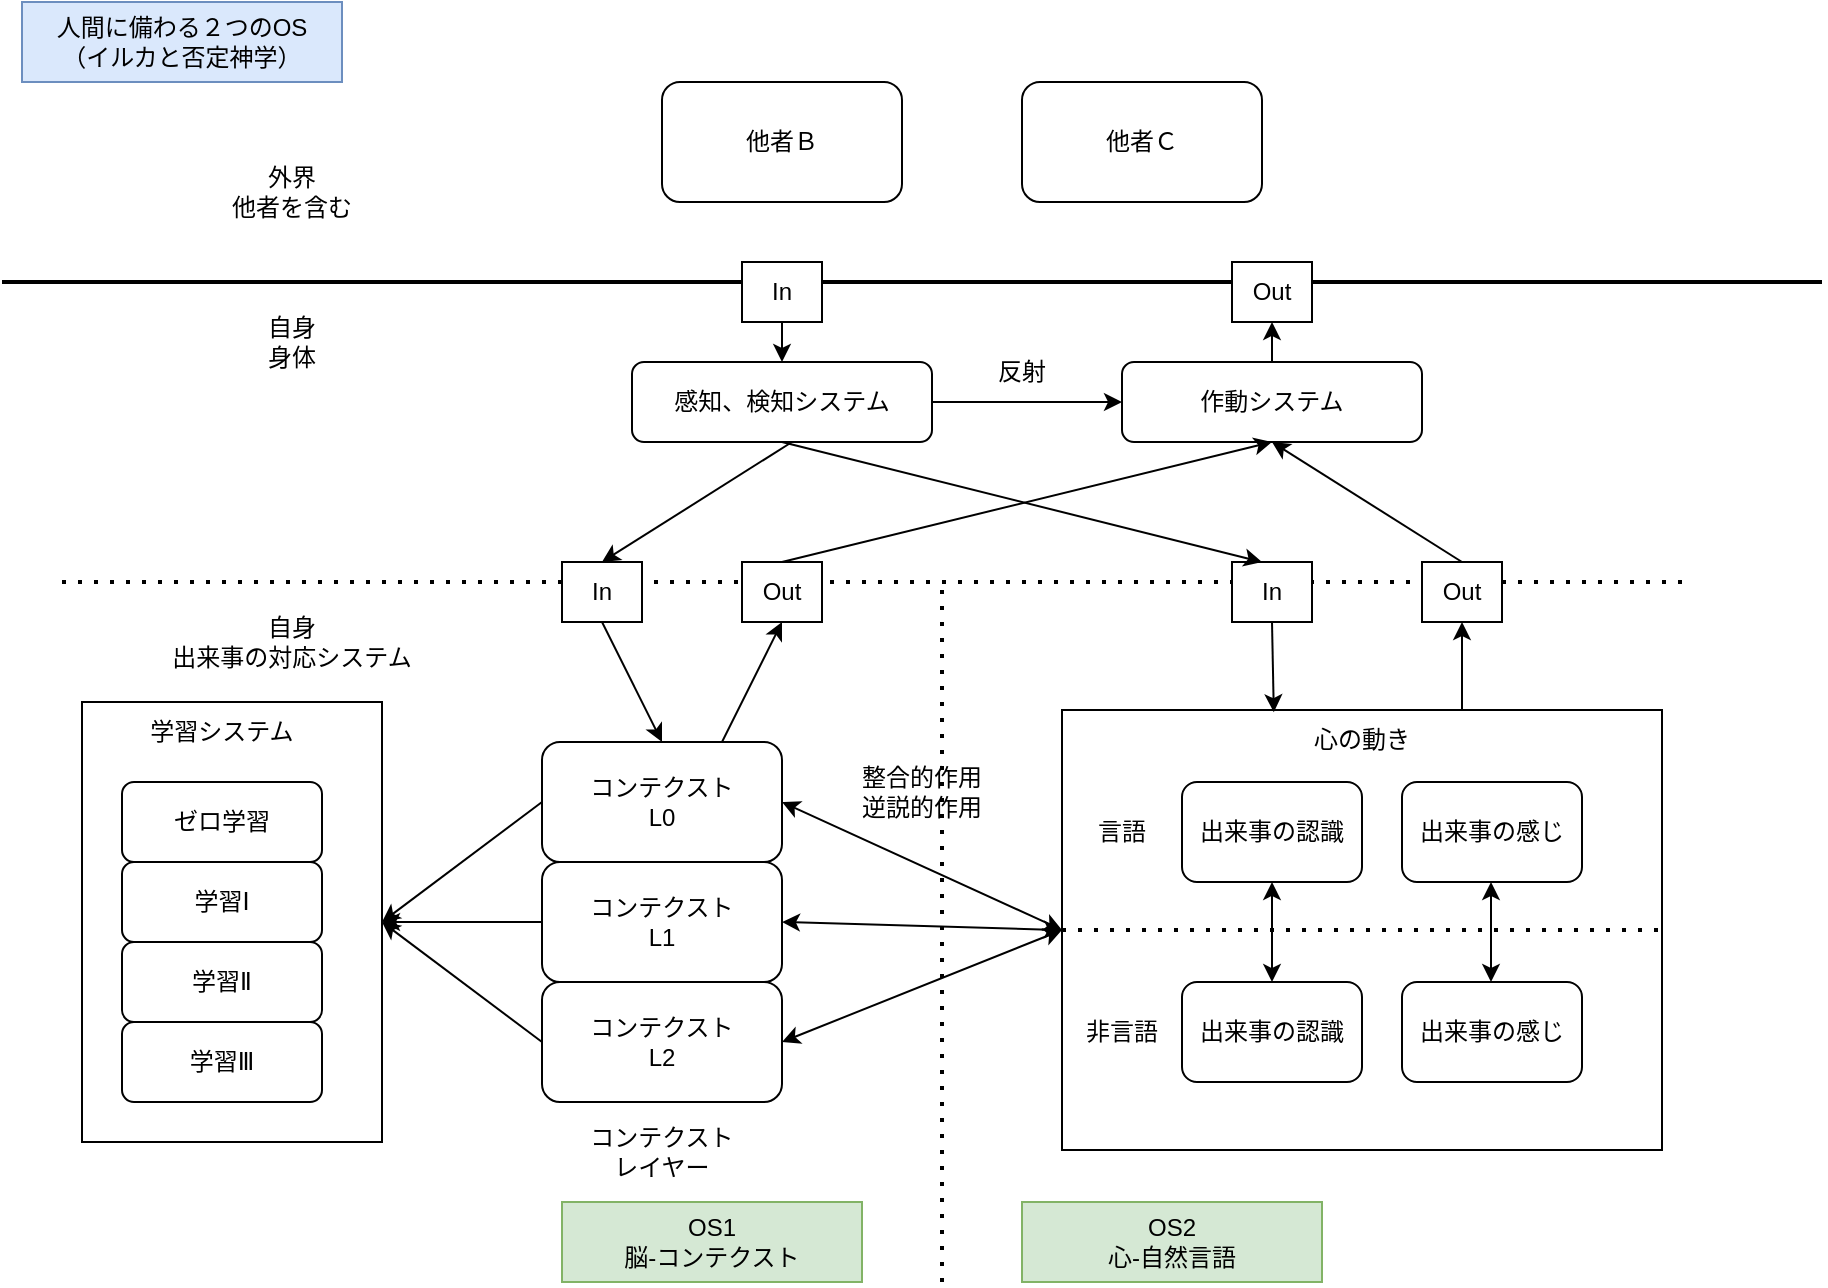 <mxfile version="27.1.1">
  <diagram name="ページ1" id="S_kUJT9KA9FsG-NEApi9">
    <mxGraphModel dx="1064" dy="883" grid="1" gridSize="10" guides="1" tooltips="1" connect="1" arrows="1" fold="1" page="1" pageScale="1" pageWidth="1169" pageHeight="827" math="0" shadow="0">
      <root>
        <mxCell id="0" />
        <mxCell id="1" parent="0" />
        <mxCell id="csjtqq58R8e39ZMjAbV3-31" value="" style="rounded=0;whiteSpace=wrap;html=1;" vertex="1" parent="1">
          <mxGeometry x="620" y="394" width="300" height="220" as="geometry" />
        </mxCell>
        <mxCell id="csjtqq58R8e39ZMjAbV3-20" value="" style="rounded=0;whiteSpace=wrap;html=1;" vertex="1" parent="1">
          <mxGeometry x="130" y="390" width="150" height="220" as="geometry" />
        </mxCell>
        <mxCell id="csjtqq58R8e39ZMjAbV3-1" value="&lt;div&gt;人間に備わる&lt;span style=&quot;background-color: transparent; color: light-dark(rgb(0, 0, 0), rgb(255, 255, 255));&quot;&gt;２つのOS&lt;/span&gt;&lt;/div&gt;&lt;div&gt;&lt;span style=&quot;background-color: transparent; color: light-dark(rgb(0, 0, 0), rgb(255, 255, 255));&quot;&gt;（イルカと否定神学）&lt;/span&gt;&lt;/div&gt;" style="text;html=1;align=center;verticalAlign=middle;whiteSpace=wrap;rounded=0;fillColor=#dae8fc;strokeColor=#6c8ebf;" vertex="1" parent="1">
          <mxGeometry x="100" y="40" width="160" height="40" as="geometry" />
        </mxCell>
        <mxCell id="csjtqq58R8e39ZMjAbV3-2" value="&lt;div&gt;OS1&lt;/div&gt;脳-コンテクスト" style="text;html=1;align=center;verticalAlign=middle;whiteSpace=wrap;rounded=0;fillColor=#d5e8d4;strokeColor=#82b366;" vertex="1" parent="1">
          <mxGeometry x="370" y="640" width="150" height="40" as="geometry" />
        </mxCell>
        <mxCell id="csjtqq58R8e39ZMjAbV3-3" value="&lt;div&gt;OS2&lt;/div&gt;心-自然言語" style="text;html=1;align=center;verticalAlign=middle;whiteSpace=wrap;rounded=0;fillColor=#d5e8d4;strokeColor=#82b366;" vertex="1" parent="1">
          <mxGeometry x="600" y="640" width="150" height="40" as="geometry" />
        </mxCell>
        <mxCell id="csjtqq58R8e39ZMjAbV3-4" value="" style="endArrow=none;dashed=1;html=1;dashPattern=1 3;strokeWidth=2;rounded=0;" edge="1" parent="1">
          <mxGeometry width="50" height="50" relative="1" as="geometry">
            <mxPoint x="120" y="330" as="sourcePoint" />
            <mxPoint x="930" y="330" as="targetPoint" />
          </mxGeometry>
        </mxCell>
        <mxCell id="csjtqq58R8e39ZMjAbV3-5" value="外界&lt;div&gt;他者を含む&lt;/div&gt;" style="text;html=1;align=center;verticalAlign=middle;whiteSpace=wrap;rounded=0;" vertex="1" parent="1">
          <mxGeometry x="180" y="120" width="110" height="30" as="geometry" />
        </mxCell>
        <mxCell id="csjtqq58R8e39ZMjAbV3-6" value="" style="endArrow=none;dashed=1;html=1;dashPattern=1 3;strokeWidth=2;rounded=0;" edge="1" parent="1">
          <mxGeometry width="50" height="50" relative="1" as="geometry">
            <mxPoint x="560" y="680" as="sourcePoint" />
            <mxPoint x="560" y="330" as="targetPoint" />
          </mxGeometry>
        </mxCell>
        <mxCell id="csjtqq58R8e39ZMjAbV3-7" value="自身&lt;div&gt;出来事の対応システム&lt;/div&gt;" style="text;html=1;align=center;verticalAlign=middle;whiteSpace=wrap;rounded=0;" vertex="1" parent="1">
          <mxGeometry x="160" y="340" width="150" height="40" as="geometry" />
        </mxCell>
        <mxCell id="csjtqq58R8e39ZMjAbV3-8" value="Out" style="rounded=0;whiteSpace=wrap;html=1;" vertex="1" parent="1">
          <mxGeometry x="460" y="320" width="40" height="30" as="geometry" />
        </mxCell>
        <mxCell id="csjtqq58R8e39ZMjAbV3-9" value="In" style="rounded=0;whiteSpace=wrap;html=1;" vertex="1" parent="1">
          <mxGeometry x="705" y="320" width="40" height="30" as="geometry" />
        </mxCell>
        <mxCell id="csjtqq58R8e39ZMjAbV3-10" value="コンテクスト&lt;div&gt;L0&lt;/div&gt;" style="rounded=1;whiteSpace=wrap;html=1;" vertex="1" parent="1">
          <mxGeometry x="360" y="410" width="120" height="60" as="geometry" />
        </mxCell>
        <mxCell id="csjtqq58R8e39ZMjAbV3-11" value="コンテクスト&lt;div&gt;L1&lt;/div&gt;" style="rounded=1;whiteSpace=wrap;html=1;" vertex="1" parent="1">
          <mxGeometry x="360" y="470" width="120" height="60" as="geometry" />
        </mxCell>
        <mxCell id="csjtqq58R8e39ZMjAbV3-12" value="コンテクスト&lt;div&gt;L2&lt;/div&gt;" style="rounded=1;whiteSpace=wrap;html=1;" vertex="1" parent="1">
          <mxGeometry x="360" y="530" width="120" height="60" as="geometry" />
        </mxCell>
        <mxCell id="csjtqq58R8e39ZMjAbV3-13" value="ゼロ学習" style="rounded=1;whiteSpace=wrap;html=1;" vertex="1" parent="1">
          <mxGeometry x="150" y="430" width="100" height="40" as="geometry" />
        </mxCell>
        <mxCell id="csjtqq58R8e39ZMjAbV3-14" value="学習Ⅱ" style="rounded=1;whiteSpace=wrap;html=1;" vertex="1" parent="1">
          <mxGeometry x="150" y="510" width="100" height="40" as="geometry" />
        </mxCell>
        <mxCell id="csjtqq58R8e39ZMjAbV3-15" value="学習Ⅲ" style="rounded=1;whiteSpace=wrap;html=1;" vertex="1" parent="1">
          <mxGeometry x="150" y="550" width="100" height="40" as="geometry" />
        </mxCell>
        <mxCell id="csjtqq58R8e39ZMjAbV3-16" value="学習Ⅰ" style="rounded=1;whiteSpace=wrap;html=1;" vertex="1" parent="1">
          <mxGeometry x="150" y="470" width="100" height="40" as="geometry" />
        </mxCell>
        <mxCell id="csjtqq58R8e39ZMjAbV3-17" value="" style="endArrow=classic;html=1;rounded=0;exitX=0.5;exitY=1;exitDx=0;exitDy=0;entryX=0.5;entryY=0;entryDx=0;entryDy=0;" edge="1" parent="1" source="csjtqq58R8e39ZMjAbV3-18" target="csjtqq58R8e39ZMjAbV3-10">
          <mxGeometry width="50" height="50" relative="1" as="geometry">
            <mxPoint x="690" y="440" as="sourcePoint" />
            <mxPoint x="740" y="390" as="targetPoint" />
          </mxGeometry>
        </mxCell>
        <mxCell id="csjtqq58R8e39ZMjAbV3-18" value="In" style="rounded=0;whiteSpace=wrap;html=1;" vertex="1" parent="1">
          <mxGeometry x="370" y="320" width="40" height="30" as="geometry" />
        </mxCell>
        <mxCell id="csjtqq58R8e39ZMjAbV3-19" value="" style="endArrow=classic;html=1;rounded=0;exitX=0;exitY=0.5;exitDx=0;exitDy=0;entryX=1;entryY=0.5;entryDx=0;entryDy=0;" edge="1" parent="1" source="csjtqq58R8e39ZMjAbV3-10" target="csjtqq58R8e39ZMjAbV3-20">
          <mxGeometry width="50" height="50" relative="1" as="geometry">
            <mxPoint x="540" y="470" as="sourcePoint" />
            <mxPoint x="270" y="430" as="targetPoint" />
          </mxGeometry>
        </mxCell>
        <mxCell id="csjtqq58R8e39ZMjAbV3-21" value="学習システム" style="text;html=1;align=center;verticalAlign=middle;whiteSpace=wrap;rounded=0;" vertex="1" parent="1">
          <mxGeometry x="150" y="390" width="100" height="30" as="geometry" />
        </mxCell>
        <mxCell id="csjtqq58R8e39ZMjAbV3-22" value="" style="endArrow=classic;html=1;rounded=0;entryX=1;entryY=0.5;entryDx=0;entryDy=0;" edge="1" parent="1" source="csjtqq58R8e39ZMjAbV3-11" target="csjtqq58R8e39ZMjAbV3-20">
          <mxGeometry width="50" height="50" relative="1" as="geometry">
            <mxPoint x="430" y="630" as="sourcePoint" />
            <mxPoint x="350" y="690" as="targetPoint" />
          </mxGeometry>
        </mxCell>
        <mxCell id="csjtqq58R8e39ZMjAbV3-23" value="" style="endArrow=classic;html=1;rounded=0;exitX=0;exitY=0.5;exitDx=0;exitDy=0;entryX=1;entryY=0.5;entryDx=0;entryDy=0;" edge="1" parent="1" source="csjtqq58R8e39ZMjAbV3-12" target="csjtqq58R8e39ZMjAbV3-20">
          <mxGeometry width="50" height="50" relative="1" as="geometry">
            <mxPoint x="360" y="570" as="sourcePoint" />
            <mxPoint x="280" y="500" as="targetPoint" />
          </mxGeometry>
        </mxCell>
        <mxCell id="csjtqq58R8e39ZMjAbV3-24" value="" style="endArrow=classic;html=1;rounded=0;exitX=0.75;exitY=0;exitDx=0;exitDy=0;entryX=0.5;entryY=1;entryDx=0;entryDy=0;" edge="1" parent="1" source="csjtqq58R8e39ZMjAbV3-10" target="csjtqq58R8e39ZMjAbV3-8">
          <mxGeometry width="50" height="50" relative="1" as="geometry">
            <mxPoint x="510" y="420" as="sourcePoint" />
            <mxPoint x="500" y="480" as="targetPoint" />
          </mxGeometry>
        </mxCell>
        <mxCell id="csjtqq58R8e39ZMjAbV3-25" value="Out" style="rounded=0;whiteSpace=wrap;html=1;" vertex="1" parent="1">
          <mxGeometry x="800" y="320" width="40" height="30" as="geometry" />
        </mxCell>
        <mxCell id="csjtqq58R8e39ZMjAbV3-27" value="出来事の認識" style="rounded=1;whiteSpace=wrap;html=1;" vertex="1" parent="1">
          <mxGeometry x="680" y="430" width="90" height="50" as="geometry" />
        </mxCell>
        <mxCell id="csjtqq58R8e39ZMjAbV3-29" value="コンテクスト&lt;div&gt;レイヤー&lt;/div&gt;" style="text;html=1;align=center;verticalAlign=middle;whiteSpace=wrap;rounded=0;" vertex="1" parent="1">
          <mxGeometry x="370" y="600" width="100" height="30" as="geometry" />
        </mxCell>
        <mxCell id="csjtqq58R8e39ZMjAbV3-30" value="" style="endArrow=classic;html=1;rounded=0;exitX=0.5;exitY=1;exitDx=0;exitDy=0;entryX=0.353;entryY=0.005;entryDx=0;entryDy=0;entryPerimeter=0;" edge="1" parent="1" source="csjtqq58R8e39ZMjAbV3-9" target="csjtqq58R8e39ZMjAbV3-31">
          <mxGeometry width="50" height="50" relative="1" as="geometry">
            <mxPoint x="660" y="340" as="sourcePoint" />
            <mxPoint x="686" y="390" as="targetPoint" />
          </mxGeometry>
        </mxCell>
        <mxCell id="csjtqq58R8e39ZMjAbV3-34" value="" style="endArrow=classic;html=1;rounded=0;entryX=0.5;entryY=1;entryDx=0;entryDy=0;exitX=1;exitY=0;exitDx=0;exitDy=0;" edge="1" parent="1" source="csjtqq58R8e39ZMjAbV3-41" target="csjtqq58R8e39ZMjAbV3-25">
          <mxGeometry width="50" height="50" relative="1" as="geometry">
            <mxPoint x="820" y="390" as="sourcePoint" />
            <mxPoint x="840" y="400" as="targetPoint" />
          </mxGeometry>
        </mxCell>
        <mxCell id="csjtqq58R8e39ZMjAbV3-37" value="" style="endArrow=classic;startArrow=classic;html=1;rounded=0;exitX=1;exitY=0.5;exitDx=0;exitDy=0;entryX=0;entryY=0.5;entryDx=0;entryDy=0;" edge="1" parent="1" source="csjtqq58R8e39ZMjAbV3-10" target="csjtqq58R8e39ZMjAbV3-31">
          <mxGeometry width="50" height="50" relative="1" as="geometry">
            <mxPoint x="560" y="660" as="sourcePoint" />
            <mxPoint x="610" y="610" as="targetPoint" />
          </mxGeometry>
        </mxCell>
        <mxCell id="csjtqq58R8e39ZMjAbV3-39" value="" style="endArrow=classic;startArrow=classic;html=1;rounded=0;exitX=1;exitY=0.5;exitDx=0;exitDy=0;entryX=0;entryY=0.5;entryDx=0;entryDy=0;" edge="1" parent="1" source="csjtqq58R8e39ZMjAbV3-11" target="csjtqq58R8e39ZMjAbV3-31">
          <mxGeometry width="50" height="50" relative="1" as="geometry">
            <mxPoint x="440" y="490" as="sourcePoint" />
            <mxPoint x="646" y="548" as="targetPoint" />
          </mxGeometry>
        </mxCell>
        <mxCell id="csjtqq58R8e39ZMjAbV3-40" value="" style="endArrow=classic;startArrow=classic;html=1;rounded=0;exitX=1;exitY=0.5;exitDx=0;exitDy=0;entryX=0;entryY=0.5;entryDx=0;entryDy=0;" edge="1" parent="1" source="csjtqq58R8e39ZMjAbV3-12" target="csjtqq58R8e39ZMjAbV3-31">
          <mxGeometry width="50" height="50" relative="1" as="geometry">
            <mxPoint x="440" y="550" as="sourcePoint" />
            <mxPoint x="650" y="614" as="targetPoint" />
          </mxGeometry>
        </mxCell>
        <mxCell id="csjtqq58R8e39ZMjAbV3-41" value="心の動き" style="text;html=1;align=center;verticalAlign=middle;whiteSpace=wrap;rounded=0;" vertex="1" parent="1">
          <mxGeometry x="720" y="394" width="100" height="30" as="geometry" />
        </mxCell>
        <mxCell id="csjtqq58R8e39ZMjAbV3-42" value="出来事の感じ" style="rounded=1;whiteSpace=wrap;html=1;" vertex="1" parent="1">
          <mxGeometry x="790" y="430" width="90" height="50" as="geometry" />
        </mxCell>
        <mxCell id="csjtqq58R8e39ZMjAbV3-43" value="&lt;div&gt;整合的作用&lt;/div&gt;逆説的作用" style="text;html=1;align=center;verticalAlign=middle;whiteSpace=wrap;rounded=0;" vertex="1" parent="1">
          <mxGeometry x="500" y="410" width="100" height="50" as="geometry" />
        </mxCell>
        <mxCell id="csjtqq58R8e39ZMjAbV3-44" value="他者Ｂ" style="rounded=1;whiteSpace=wrap;html=1;" vertex="1" parent="1">
          <mxGeometry x="420" y="80" width="120" height="60" as="geometry" />
        </mxCell>
        <mxCell id="csjtqq58R8e39ZMjAbV3-45" value="他者Ｃ" style="rounded=1;whiteSpace=wrap;html=1;" vertex="1" parent="1">
          <mxGeometry x="600" y="80" width="120" height="60" as="geometry" />
        </mxCell>
        <mxCell id="csjtqq58R8e39ZMjAbV3-47" value="" style="endArrow=none;dashed=1;html=1;dashPattern=1 3;strokeWidth=2;rounded=0;exitX=0;exitY=0.5;exitDx=0;exitDy=0;entryX=1;entryY=0.5;entryDx=0;entryDy=0;" edge="1" parent="1" source="csjtqq58R8e39ZMjAbV3-31" target="csjtqq58R8e39ZMjAbV3-31">
          <mxGeometry width="50" height="50" relative="1" as="geometry">
            <mxPoint x="890" y="530.54" as="sourcePoint" />
            <mxPoint x="960" y="503.998" as="targetPoint" />
          </mxGeometry>
        </mxCell>
        <mxCell id="csjtqq58R8e39ZMjAbV3-48" value="出来事の認識" style="rounded=1;whiteSpace=wrap;html=1;" vertex="1" parent="1">
          <mxGeometry x="680" y="530" width="90" height="50" as="geometry" />
        </mxCell>
        <mxCell id="csjtqq58R8e39ZMjAbV3-49" value="言語" style="text;html=1;align=center;verticalAlign=middle;whiteSpace=wrap;rounded=0;" vertex="1" parent="1">
          <mxGeometry x="620" y="440" width="60" height="30" as="geometry" />
        </mxCell>
        <mxCell id="csjtqq58R8e39ZMjAbV3-50" value="非言語" style="text;html=1;align=center;verticalAlign=middle;whiteSpace=wrap;rounded=0;" vertex="1" parent="1">
          <mxGeometry x="620" y="540" width="60" height="30" as="geometry" />
        </mxCell>
        <mxCell id="csjtqq58R8e39ZMjAbV3-51" value="出来事の感じ" style="rounded=1;whiteSpace=wrap;html=1;" vertex="1" parent="1">
          <mxGeometry x="790" y="530" width="90" height="50" as="geometry" />
        </mxCell>
        <mxCell id="csjtqq58R8e39ZMjAbV3-52" value="" style="endArrow=classic;startArrow=classic;html=1;rounded=0;exitX=0.5;exitY=1;exitDx=0;exitDy=0;" edge="1" parent="1" source="csjtqq58R8e39ZMjAbV3-27" target="csjtqq58R8e39ZMjAbV3-48">
          <mxGeometry width="50" height="50" relative="1" as="geometry">
            <mxPoint x="860" y="660" as="sourcePoint" />
            <mxPoint x="1040" y="724" as="targetPoint" />
          </mxGeometry>
        </mxCell>
        <mxCell id="csjtqq58R8e39ZMjAbV3-53" value="" style="endArrow=classic;startArrow=classic;html=1;rounded=0;exitX=0.5;exitY=1;exitDx=0;exitDy=0;" edge="1" parent="1">
          <mxGeometry width="50" height="50" relative="1" as="geometry">
            <mxPoint x="834.5" y="480" as="sourcePoint" />
            <mxPoint x="834.5" y="530" as="targetPoint" />
          </mxGeometry>
        </mxCell>
        <mxCell id="csjtqq58R8e39ZMjAbV3-54" value="" style="endArrow=none;html=1;strokeWidth=2;rounded=0;" edge="1" parent="1">
          <mxGeometry width="50" height="50" relative="1" as="geometry">
            <mxPoint x="90" y="180" as="sourcePoint" />
            <mxPoint x="1000" y="180" as="targetPoint" />
          </mxGeometry>
        </mxCell>
        <mxCell id="csjtqq58R8e39ZMjAbV3-55" value="自身&lt;div&gt;身体&lt;/div&gt;" style="text;html=1;align=center;verticalAlign=middle;whiteSpace=wrap;rounded=0;" vertex="1" parent="1">
          <mxGeometry x="160" y="190" width="150" height="40" as="geometry" />
        </mxCell>
        <mxCell id="csjtqq58R8e39ZMjAbV3-56" value="In" style="rounded=0;whiteSpace=wrap;html=1;" vertex="1" parent="1">
          <mxGeometry x="460" y="170" width="40" height="30" as="geometry" />
        </mxCell>
        <mxCell id="csjtqq58R8e39ZMjAbV3-60" value="Out" style="rounded=0;whiteSpace=wrap;html=1;" vertex="1" parent="1">
          <mxGeometry x="705" y="170" width="40" height="30" as="geometry" />
        </mxCell>
        <mxCell id="csjtqq58R8e39ZMjAbV3-61" value="感知、検知システム" style="rounded=1;whiteSpace=wrap;html=1;" vertex="1" parent="1">
          <mxGeometry x="405" y="220" width="150" height="40" as="geometry" />
        </mxCell>
        <mxCell id="csjtqq58R8e39ZMjAbV3-62" value="" style="endArrow=classic;html=1;rounded=0;exitX=0.5;exitY=1;exitDx=0;exitDy=0;entryX=0.5;entryY=0;entryDx=0;entryDy=0;entryPerimeter=0;" edge="1" parent="1" source="csjtqq58R8e39ZMjAbV3-56" target="csjtqq58R8e39ZMjAbV3-61">
          <mxGeometry width="50" height="50" relative="1" as="geometry">
            <mxPoint x="520" y="200" as="sourcePoint" />
            <mxPoint x="519" y="220" as="targetPoint" />
          </mxGeometry>
        </mxCell>
        <mxCell id="csjtqq58R8e39ZMjAbV3-63" value="" style="endArrow=classic;html=1;rounded=0;exitX=0.5;exitY=1;exitDx=0;exitDy=0;entryX=0.5;entryY=0;entryDx=0;entryDy=0;" edge="1" parent="1" target="csjtqq58R8e39ZMjAbV3-18">
          <mxGeometry width="50" height="50" relative="1" as="geometry">
            <mxPoint x="485" y="260" as="sourcePoint" />
            <mxPoint x="450" y="280" as="targetPoint" />
          </mxGeometry>
        </mxCell>
        <mxCell id="csjtqq58R8e39ZMjAbV3-64" value="" style="endArrow=classic;html=1;rounded=0;entryX=0.375;entryY=0;entryDx=0;entryDy=0;entryPerimeter=0;" edge="1" parent="1" target="csjtqq58R8e39ZMjAbV3-9">
          <mxGeometry width="50" height="50" relative="1" as="geometry">
            <mxPoint x="480" y="260" as="sourcePoint" />
            <mxPoint x="630" y="260" as="targetPoint" />
          </mxGeometry>
        </mxCell>
        <mxCell id="csjtqq58R8e39ZMjAbV3-65" value="作動システム" style="rounded=1;whiteSpace=wrap;html=1;" vertex="1" parent="1">
          <mxGeometry x="650" y="220" width="150" height="40" as="geometry" />
        </mxCell>
        <mxCell id="csjtqq58R8e39ZMjAbV3-66" value="" style="endArrow=classic;html=1;rounded=0;exitX=0.5;exitY=0;exitDx=0;exitDy=0;entryX=0.5;entryY=1;entryDx=0;entryDy=0;" edge="1" parent="1" source="csjtqq58R8e39ZMjAbV3-8" target="csjtqq58R8e39ZMjAbV3-65">
          <mxGeometry width="50" height="50" relative="1" as="geometry">
            <mxPoint x="770" y="340" as="sourcePoint" />
            <mxPoint x="800" y="280" as="targetPoint" />
          </mxGeometry>
        </mxCell>
        <mxCell id="csjtqq58R8e39ZMjAbV3-67" value="" style="endArrow=classic;html=1;rounded=0;exitX=0.5;exitY=0;exitDx=0;exitDy=0;entryX=0.5;entryY=1;entryDx=0;entryDy=0;" edge="1" parent="1" source="csjtqq58R8e39ZMjAbV3-25" target="csjtqq58R8e39ZMjAbV3-65">
          <mxGeometry width="50" height="50" relative="1" as="geometry">
            <mxPoint x="860" y="310" as="sourcePoint" />
            <mxPoint x="1105" y="250" as="targetPoint" />
          </mxGeometry>
        </mxCell>
        <mxCell id="csjtqq58R8e39ZMjAbV3-68" value="" style="endArrow=classic;html=1;rounded=0;entryX=0.5;entryY=1;entryDx=0;entryDy=0;exitX=0.5;exitY=0;exitDx=0;exitDy=0;" edge="1" parent="1" source="csjtqq58R8e39ZMjAbV3-65" target="csjtqq58R8e39ZMjAbV3-60">
          <mxGeometry width="50" height="50" relative="1" as="geometry">
            <mxPoint x="880" y="280" as="sourcePoint" />
            <mxPoint x="880" y="240" as="targetPoint" />
          </mxGeometry>
        </mxCell>
        <mxCell id="csjtqq58R8e39ZMjAbV3-69" value="" style="endArrow=classic;html=1;rounded=0;" edge="1" parent="1" source="csjtqq58R8e39ZMjAbV3-61">
          <mxGeometry width="50" height="50" relative="1" as="geometry">
            <mxPoint x="580" y="300" as="sourcePoint" />
            <mxPoint x="650" y="240" as="targetPoint" />
          </mxGeometry>
        </mxCell>
        <mxCell id="csjtqq58R8e39ZMjAbV3-70" value="反射" style="text;html=1;align=center;verticalAlign=middle;whiteSpace=wrap;rounded=0;" vertex="1" parent="1">
          <mxGeometry x="570" y="210" width="60" height="30" as="geometry" />
        </mxCell>
      </root>
    </mxGraphModel>
  </diagram>
</mxfile>
